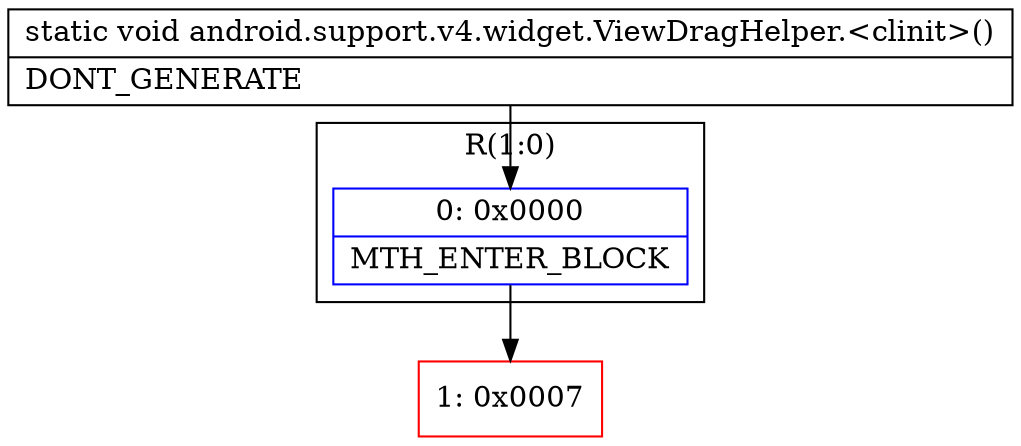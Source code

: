 digraph "CFG forandroid.support.v4.widget.ViewDragHelper.\<clinit\>()V" {
subgraph cluster_Region_754226890 {
label = "R(1:0)";
node [shape=record,color=blue];
Node_0 [shape=record,label="{0\:\ 0x0000|MTH_ENTER_BLOCK\l}"];
}
Node_1 [shape=record,color=red,label="{1\:\ 0x0007}"];
MethodNode[shape=record,label="{static void android.support.v4.widget.ViewDragHelper.\<clinit\>()  | DONT_GENERATE\l}"];
MethodNode -> Node_0;
Node_0 -> Node_1;
}

